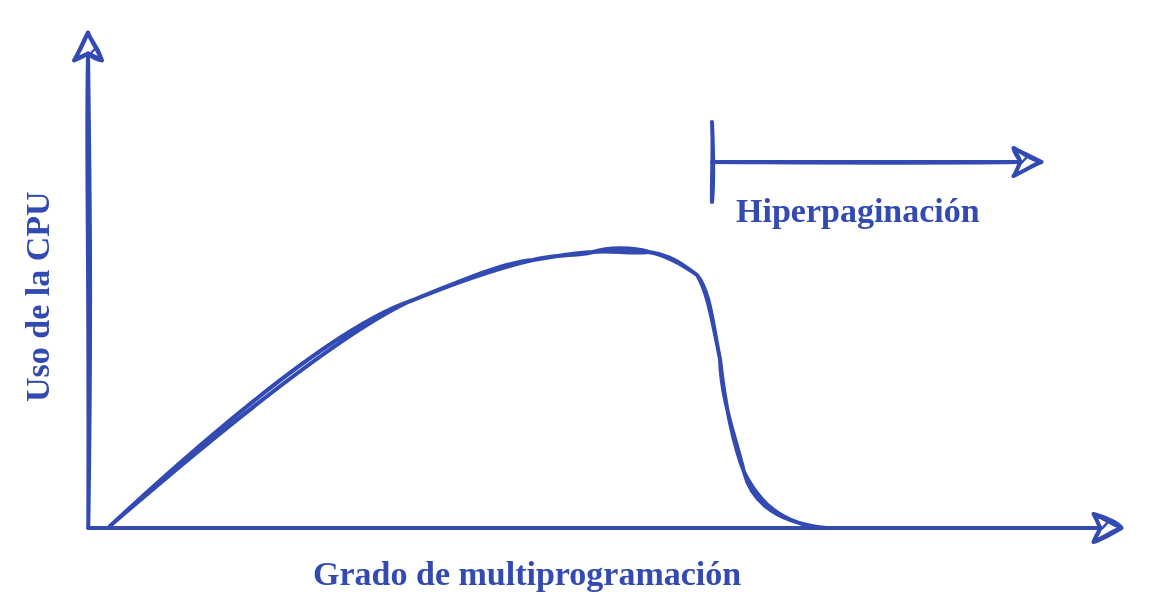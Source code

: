 <mxfile version="20.4.0" type="google"><diagram id="akEowiJKr_ScigKzrRVM" name="Page-1"><mxGraphModel grid="1" page="1" gridSize="10" guides="1" tooltips="1" connect="1" arrows="1" fold="1" pageScale="1" pageWidth="689" pageHeight="517" math="0" shadow="0"><root><mxCell id="0"/><mxCell id="1" parent="0"/><mxCell id="A7wChwlx5FaROxJbKe3K-2" value="" style="endArrow=none;strokeWidth=2;fontFamily=Ink Free;fontSize=17;sketch=1;endSize=12;rounded=0;endFill=0;startSize=12;startArrow=classic;startFill=1;strokeColor=#324AB2;fontColor=#324AB2;fontStyle=1;spacingBottom=5;fontSource=https%3A%2F%2Full-esit-sistemas-operativos.github.io%2Fssoo-apuntes%2Ffonts%2FInkFree.woff;" edge="1" parent="1"><mxGeometry width="50" height="50" relative="1" as="geometry"><mxPoint x="560" y="177" as="sourcePoint"/><mxPoint x="393" y="177" as="targetPoint"/></mxGeometry></mxCell><mxCell id="A7wChwlx5FaROxJbKe3K-3" value="" style="endArrow=none;strokeWidth=2;fontFamily=Ink Free;fontSize=17;sketch=1;endSize=12;rounded=0;endFill=0;startSize=12;startArrow=none;startFill=0;strokeColor=#324AB2;fontColor=#324AB2;fontStyle=1;spacingBottom=5;fontSource=https%3A%2F%2Full-esit-sistemas-operativos.github.io%2Fssoo-apuntes%2Ffonts%2FInkFree.woff;" edge="1" parent="1"><mxGeometry width="50" height="50" relative="1" as="geometry"><mxPoint x="393" y="197" as="sourcePoint"/><mxPoint x="393" y="157" as="targetPoint"/></mxGeometry></mxCell><mxCell id="A7wChwlx5FaROxJbKe3K-4" value="" style="group" connectable="0" vertex="1" parent="1"><mxGeometry x="393" y="187" width="150" height="33" as="geometry"/></mxCell><mxCell id="A7wChwlx5FaROxJbKe3K-5" value="Hiperpaginación" style="text;align=left;verticalAlign=middle;rounded=0;shadow=0;sketch=1;fontFamily=Ink Free;fontSize=17;fontStyle=1;flipV=0;flipH=1;spacingBottom=5;fontSource=https%3A%2F%2Full-esit-sistemas-operativos.github.io%2Fssoo-apuntes%2Ffonts%2FInkFree.woff;fontColor=#324AB2;" vertex="1" parent="A7wChwlx5FaROxJbKe3K-4"><mxGeometry x="10" width="150" height="30" as="geometry"/></mxCell><mxCell id="A7wChwlx5FaROxJbKe3K-7" value="" style="endArrow=none;strokeWidth=2;fontFamily=Ink Free;fontSize=17;sketch=1;endSize=12;rounded=0;endFill=0;startSize=12;startArrow=classic;startFill=1;strokeColor=#324AB2;fontColor=#324AB2;fontStyle=1;spacingBottom=5;fontSource=https%3A%2F%2Full-esit-sistemas-operativos.github.io%2Fssoo-apuntes%2Ffonts%2FInkFree.woff;" edge="1" parent="1"><mxGeometry width="50" height="50" relative="1" as="geometry"><mxPoint x="600" y="360" as="sourcePoint"/><mxPoint x="81.14" y="360" as="targetPoint"/></mxGeometry></mxCell><mxCell id="A7wChwlx5FaROxJbKe3K-8" value="" style="endArrow=none;strokeWidth=2;fontFamily=Ink Free;fontSize=17;sketch=1;endSize=12;rounded=0;endFill=0;startSize=12;startArrow=classic;startFill=1;strokeColor=#324AB2;fontColor=#324AB2;fontStyle=1;spacingBottom=5;fontSource=https%3A%2F%2Full-esit-sistemas-operativos.github.io%2Fssoo-apuntes%2Ffonts%2FInkFree.woff;" edge="1" parent="1"><mxGeometry width="50" height="50" relative="1" as="geometry"><mxPoint x="81" y="110" as="sourcePoint"/><mxPoint x="81.14" y="360" as="targetPoint"/></mxGeometry></mxCell><mxCell id="A7wChwlx5FaROxJbKe3K-9" value="" style="group;align=center;" connectable="0" vertex="1" parent="1"><mxGeometry x="81.14" y="370" width="438.86" height="30" as="geometry"/></mxCell><mxCell id="A7wChwlx5FaROxJbKe3K-10" value="Grado de multiprogramación" style="text;align=center;verticalAlign=middle;rounded=0;shadow=0;sketch=1;fontFamily=Ink Free;fontSize=17;fontStyle=1;flipV=0;flipH=1;spacingBottom=5;fontSource=https%3A%2F%2Full-esit-sistemas-operativos.github.io%2Fssoo-apuntes%2Ffonts%2FInkFree.woff;fontColor=#324AB2;" vertex="1" parent="A7wChwlx5FaROxJbKe3K-9"><mxGeometry width="438.86" height="27.273" as="geometry"/></mxCell><mxCell id="tH7Ge0Gy6dv77rG321x3-2" value="Uso de la CPU" style="text;align=center;verticalAlign=middle;rounded=0;shadow=0;sketch=1;fontFamily=Ink Free;fontSize=17;fontStyle=1;flipV=0;flipH=1;spacingBottom=5;fontSource=https%3A%2F%2Full-esit-sistemas-operativos.github.io%2Fssoo-apuntes%2Ffonts%2FInkFree.woff;fontColor=#324AB2;horizontal=1;rotation=-90;" vertex="1" parent="1"><mxGeometry x="-58.72" y="225.56" width="230" height="37.65" as="geometry"/></mxCell><mxCell id="tH7Ge0Gy6dv77rG321x3-6" value="" style="endArrow=none;strokeWidth=2;fontFamily=Ink Free;fontSize=17;sketch=1;endSize=12;endFill=0;startSize=12;startArrow=none;startFill=0;strokeColor=#324AB2;fontColor=#324AB2;fontStyle=1;spacingBottom=5;fontSource=https%3A%2F%2Full-esit-sistemas-operativos.github.io%2Fssoo-apuntes%2Ffonts%2FInkFree.woff;curved=1;" edge="1" parent="1"><mxGeometry width="50" height="50" relative="1" as="geometry"><mxPoint x="450" y="360" as="sourcePoint"/><mxPoint x="92" y="359" as="targetPoint"/><Array as="points"><mxPoint x="418" y="357"/><mxPoint x="400" y="307"/><mxPoint x="394" y="244"/><mxPoint x="377" y="223"/><mxPoint x="346" y="221"/><mxPoint x="321" y="223"/><mxPoint x="286" y="229"/><mxPoint x="196" y="265"/></Array></mxGeometry></mxCell></root></mxGraphModel></diagram></mxfile>